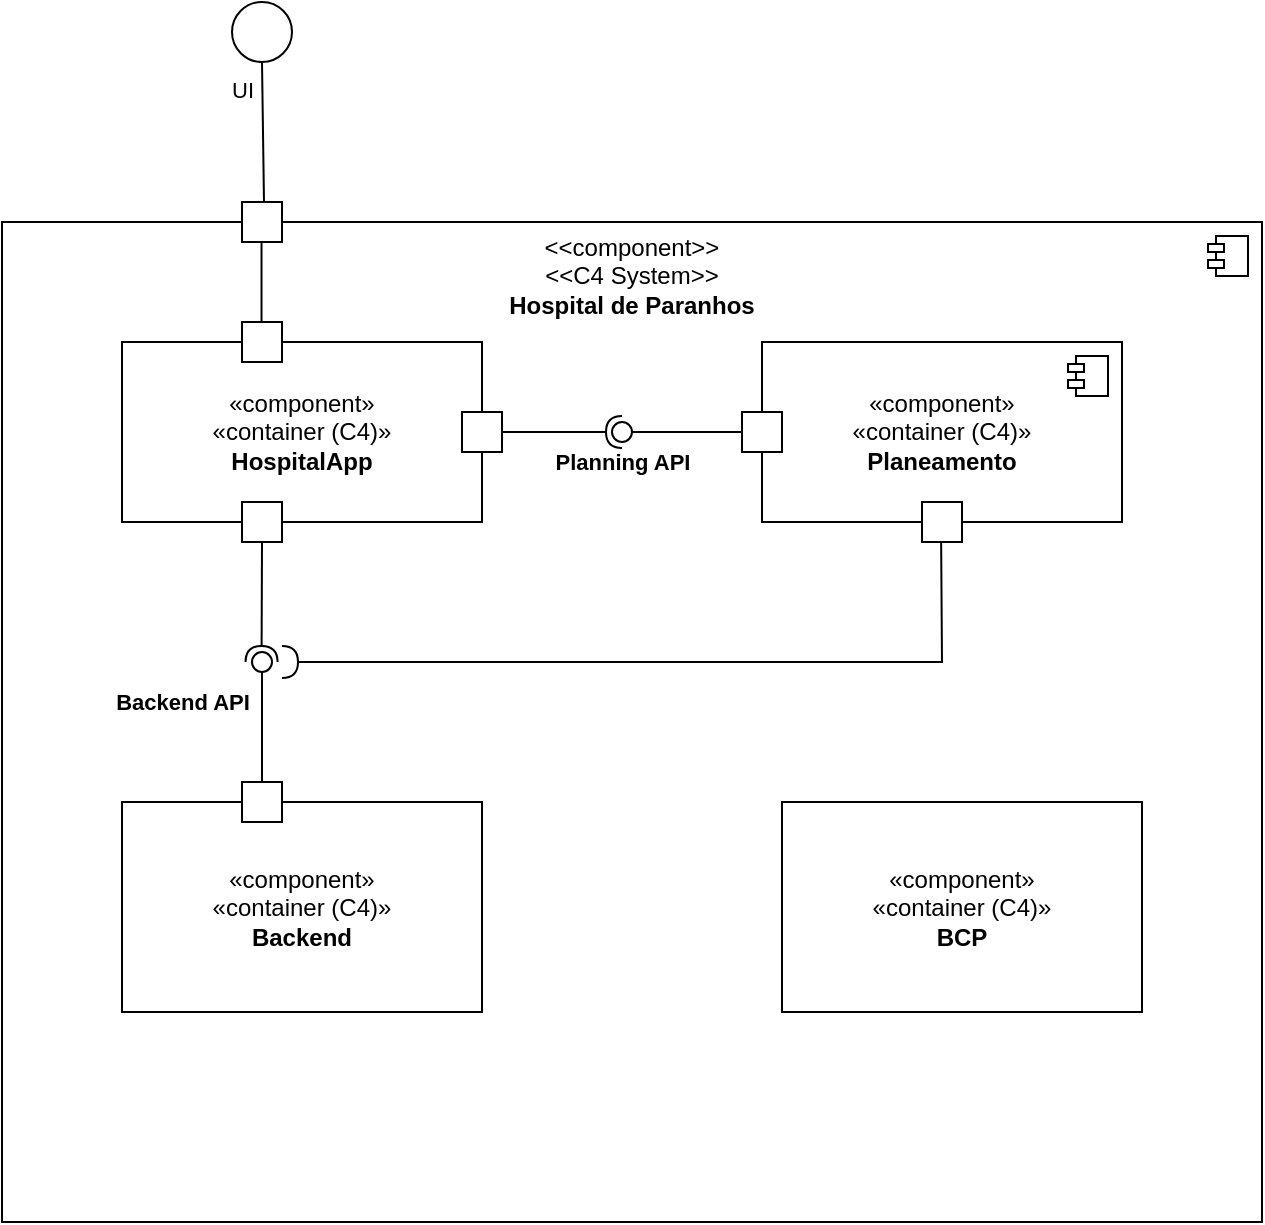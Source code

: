 <mxfile version="24.1.0" type="device">
  <diagram name="Página-1" id="HnM5bIwWVijFqjH4xQIT">
    <mxGraphModel dx="744" dy="887" grid="1" gridSize="10" guides="1" tooltips="1" connect="1" arrows="1" fold="1" page="1" pageScale="1" pageWidth="827" pageHeight="1169" math="0" shadow="0">
      <root>
        <mxCell id="0" />
        <mxCell id="1" parent="0" />
        <mxCell id="-QEYVNw1Sq_qMehAPY2h-3" value="&amp;lt;&amp;lt;component&amp;gt;&amp;gt;&lt;div&gt;&amp;lt;&amp;lt;C4 System&amp;gt;&amp;gt;&lt;br&gt;&lt;b&gt;Hospital de Paranhos&lt;/b&gt;&lt;/div&gt;&lt;div&gt;&lt;b&gt;&lt;br&gt;&lt;/b&gt;&lt;/div&gt;&lt;div&gt;&lt;b&gt;&lt;br&gt;&lt;/b&gt;&lt;/div&gt;&lt;div&gt;&lt;b&gt;&lt;br&gt;&lt;/b&gt;&lt;/div&gt;&lt;div&gt;&lt;b&gt;&lt;br&gt;&lt;/b&gt;&lt;/div&gt;&lt;div&gt;&lt;b&gt;&lt;br&gt;&lt;/b&gt;&lt;/div&gt;&lt;div&gt;&lt;b&gt;&lt;br&gt;&lt;/b&gt;&lt;/div&gt;&lt;div&gt;&lt;b&gt;&lt;br&gt;&lt;/b&gt;&lt;/div&gt;&lt;div&gt;&lt;b&gt;&lt;br&gt;&lt;/b&gt;&lt;/div&gt;&lt;div&gt;&lt;b&gt;&lt;br&gt;&lt;/b&gt;&lt;/div&gt;&lt;div&gt;&lt;b&gt;&lt;br&gt;&lt;/b&gt;&lt;/div&gt;&lt;div&gt;&lt;b&gt;&lt;br&gt;&lt;/b&gt;&lt;/div&gt;&lt;div&gt;&lt;b&gt;&lt;br&gt;&lt;/b&gt;&lt;/div&gt;&lt;div&gt;&lt;b&gt;&lt;br&gt;&lt;/b&gt;&lt;/div&gt;&lt;div&gt;&lt;b&gt;&lt;br&gt;&lt;/b&gt;&lt;/div&gt;&lt;div&gt;&lt;b&gt;&lt;br&gt;&lt;/b&gt;&lt;/div&gt;&lt;div&gt;&lt;b&gt;&lt;br&gt;&lt;/b&gt;&lt;/div&gt;&lt;div&gt;&lt;b&gt;&lt;br&gt;&lt;/b&gt;&lt;/div&gt;&lt;div&gt;&lt;b&gt;&lt;br&gt;&lt;/b&gt;&lt;/div&gt;&lt;div&gt;&lt;b&gt;&lt;br&gt;&lt;/b&gt;&lt;/div&gt;&lt;div&gt;&lt;b&gt;&lt;br&gt;&lt;/b&gt;&lt;/div&gt;&lt;div&gt;&lt;b&gt;&lt;br&gt;&lt;/b&gt;&lt;/div&gt;&lt;div&gt;&lt;b&gt;&lt;br&gt;&lt;/b&gt;&lt;/div&gt;&lt;div&gt;&lt;b&gt;&lt;br&gt;&lt;/b&gt;&lt;/div&gt;&lt;div&gt;&lt;b&gt;&lt;br&gt;&lt;/b&gt;&lt;/div&gt;&lt;div&gt;&lt;b&gt;&lt;br&gt;&lt;/b&gt;&lt;/div&gt;&lt;div&gt;&lt;b&gt;&lt;br&gt;&lt;/b&gt;&lt;/div&gt;&lt;div&gt;&lt;b&gt;&lt;br&gt;&lt;/b&gt;&lt;/div&gt;&lt;div&gt;&lt;b&gt;&lt;br&gt;&lt;/b&gt;&lt;/div&gt;&lt;div&gt;&lt;b&gt;&lt;br&gt;&lt;/b&gt;&lt;/div&gt;&lt;div&gt;&lt;b&gt;&lt;br&gt;&lt;/b&gt;&lt;/div&gt;&lt;div&gt;&lt;br&gt;&lt;/div&gt;" style="html=1;dropTarget=0;whiteSpace=wrap;" vertex="1" parent="1">
          <mxGeometry x="220" y="280" width="630" height="500" as="geometry" />
        </mxCell>
        <mxCell id="-QEYVNw1Sq_qMehAPY2h-4" value="" style="shape=module;jettyWidth=8;jettyHeight=4;" vertex="1" parent="-QEYVNw1Sq_qMehAPY2h-3">
          <mxGeometry x="1" width="20" height="20" relative="1" as="geometry">
            <mxPoint x="-27" y="7" as="offset" />
          </mxGeometry>
        </mxCell>
        <mxCell id="-QEYVNw1Sq_qMehAPY2h-5" value="" style="verticalLabelPosition=bottom;verticalAlign=top;html=1;shape=mxgraph.basic.rect;fillColor2=none;strokeWidth=1;size=20;indent=5;" vertex="1" parent="1">
          <mxGeometry x="340" y="270" width="20" height="20" as="geometry" />
        </mxCell>
        <mxCell id="-QEYVNw1Sq_qMehAPY2h-6" value="" style="endArrow=none;html=1;rounded=0;exitX=0.488;exitY=0.015;exitDx=0;exitDy=0;exitPerimeter=0;entryX=0.488;entryY=1.026;entryDx=0;entryDy=0;entryPerimeter=0;" edge="1" parent="1" source="-QEYVNw1Sq_qMehAPY2h-27" target="-QEYVNw1Sq_qMehAPY2h-5">
          <mxGeometry width="50" height="50" relative="1" as="geometry">
            <mxPoint x="410" y="370" as="sourcePoint" />
            <mxPoint x="460" y="320" as="targetPoint" />
          </mxGeometry>
        </mxCell>
        <mxCell id="-QEYVNw1Sq_qMehAPY2h-7" value="" style="ellipse;whiteSpace=wrap;html=1;align=center;aspect=fixed;fillColor=none;strokeColor=none;resizable=0;perimeter=centerPerimeter;rotatable=0;allowArrows=0;points=[];outlineConnect=1;" vertex="1" parent="1">
          <mxGeometry x="370" y="390" width="10" height="10" as="geometry" />
        </mxCell>
        <mxCell id="-QEYVNw1Sq_qMehAPY2h-8" value="" style="ellipse;whiteSpace=wrap;html=1;aspect=fixed;" vertex="1" parent="1">
          <mxGeometry x="335" y="170" width="30" height="30" as="geometry" />
        </mxCell>
        <mxCell id="-QEYVNw1Sq_qMehAPY2h-9" value="" style="endArrow=none;html=1;rounded=0;entryX=0.5;entryY=1;entryDx=0;entryDy=0;exitX=0.55;exitY=0.011;exitDx=0;exitDy=0;exitPerimeter=0;" edge="1" parent="1" source="-QEYVNw1Sq_qMehAPY2h-5" target="-QEYVNw1Sq_qMehAPY2h-8">
          <mxGeometry width="50" height="50" relative="1" as="geometry">
            <mxPoint x="320" y="280" as="sourcePoint" />
            <mxPoint x="370" y="230" as="targetPoint" />
          </mxGeometry>
        </mxCell>
        <mxCell id="-QEYVNw1Sq_qMehAPY2h-10" value="UI" style="edgeLabel;html=1;align=center;verticalAlign=middle;resizable=0;points=[];" vertex="1" connectable="0" parent="-QEYVNw1Sq_qMehAPY2h-9">
          <mxGeometry x="0.73" y="1" relative="1" as="geometry">
            <mxPoint x="-9" y="4" as="offset" />
          </mxGeometry>
        </mxCell>
        <mxCell id="-QEYVNw1Sq_qMehAPY2h-11" value="«component»&lt;div&gt;«container (C4)»&lt;br&gt;&lt;b&gt;Planeamento&lt;/b&gt;&lt;/div&gt;" style="html=1;dropTarget=0;whiteSpace=wrap;" vertex="1" parent="1">
          <mxGeometry x="600" y="340" width="180" height="90" as="geometry" />
        </mxCell>
        <mxCell id="-QEYVNw1Sq_qMehAPY2h-12" value="" style="shape=module;jettyWidth=8;jettyHeight=4;" vertex="1" parent="-QEYVNw1Sq_qMehAPY2h-11">
          <mxGeometry x="1" width="20" height="20" relative="1" as="geometry">
            <mxPoint x="-27" y="7" as="offset" />
          </mxGeometry>
        </mxCell>
        <mxCell id="-QEYVNw1Sq_qMehAPY2h-13" value="«component»&lt;div&gt;«container (C4)»&lt;br&gt;&lt;b&gt;HospitalApp&lt;/b&gt;&lt;/div&gt;" style="html=1;dropTarget=0;whiteSpace=wrap;" vertex="1" parent="1">
          <mxGeometry x="280" y="340" width="180" height="90" as="geometry" />
        </mxCell>
        <mxCell id="-QEYVNw1Sq_qMehAPY2h-27" value="" style="verticalLabelPosition=bottom;verticalAlign=top;html=1;shape=mxgraph.basic.rect;fillColor2=none;strokeWidth=1;size=20;indent=5;" vertex="1" parent="1">
          <mxGeometry x="340" y="330" width="20" height="20" as="geometry" />
        </mxCell>
        <mxCell id="-QEYVNw1Sq_qMehAPY2h-28" value="«component»&lt;br&gt;«container (C4)»&lt;div&gt;&lt;b&gt;Backend&lt;/b&gt;&lt;/div&gt;" style="rounded=0;whiteSpace=wrap;html=1;" vertex="1" parent="1">
          <mxGeometry x="280" y="570" width="180" height="105" as="geometry" />
        </mxCell>
        <mxCell id="-QEYVNw1Sq_qMehAPY2h-38" value="«component»&lt;br&gt;«container (C4)»&lt;div&gt;&lt;b&gt;BCP&lt;/b&gt;&lt;/div&gt;" style="rounded=0;whiteSpace=wrap;html=1;" vertex="1" parent="1">
          <mxGeometry x="610" y="570" width="180" height="105" as="geometry" />
        </mxCell>
        <mxCell id="-QEYVNw1Sq_qMehAPY2h-43" value="" style="rounded=0;orthogonalLoop=1;jettySize=auto;html=1;endArrow=halfCircle;endFill=0;endSize=6;strokeWidth=1;sketch=0;exitX=0.5;exitY=1;exitDx=0;exitDy=0;entryX=0.206;entryY=0.44;entryDx=0;entryDy=0;entryPerimeter=0;" edge="1" target="-QEYVNw1Sq_qMehAPY2h-3" parent="1" source="-QEYVNw1Sq_qMehAPY2h-47">
          <mxGeometry relative="1" as="geometry">
            <mxPoint x="360.0" y="487.16" as="sourcePoint" />
            <mxPoint x="428.7" y="470" as="targetPoint" />
          </mxGeometry>
        </mxCell>
        <mxCell id="-QEYVNw1Sq_qMehAPY2h-44" value="" style="rounded=0;orthogonalLoop=1;jettySize=auto;html=1;endArrow=oval;endFill=0;sketch=0;sourcePerimeterSpacing=0;targetPerimeterSpacing=0;endSize=10;exitX=0.5;exitY=0;exitDx=0;exitDy=0;" edge="1" parent="1" source="-QEYVNw1Sq_qMehAPY2h-46">
          <mxGeometry relative="1" as="geometry">
            <mxPoint x="380.0" y="551.54" as="sourcePoint" />
            <mxPoint x="350" y="500" as="targetPoint" />
          </mxGeometry>
        </mxCell>
        <mxCell id="-QEYVNw1Sq_qMehAPY2h-56" value="&lt;b&gt;Backend API&lt;/b&gt;" style="edgeLabel;html=1;align=center;verticalAlign=middle;resizable=0;points=[];" vertex="1" connectable="0" parent="-QEYVNw1Sq_qMehAPY2h-44">
          <mxGeometry x="0.817" y="3" relative="1" as="geometry">
            <mxPoint x="-37" y="14" as="offset" />
          </mxGeometry>
        </mxCell>
        <mxCell id="-QEYVNw1Sq_qMehAPY2h-45" value="" style="ellipse;whiteSpace=wrap;html=1;align=center;aspect=fixed;fillColor=none;strokeColor=none;resizable=0;perimeter=centerPerimeter;rotatable=0;allowArrows=0;points=[];outlineConnect=1;" vertex="1" parent="1">
          <mxGeometry x="435" y="420" width="10" height="10" as="geometry" />
        </mxCell>
        <mxCell id="-QEYVNw1Sq_qMehAPY2h-46" value="" style="rounded=0;whiteSpace=wrap;html=1;" vertex="1" parent="1">
          <mxGeometry x="340" y="560" width="20" height="20" as="geometry" />
        </mxCell>
        <mxCell id="-QEYVNw1Sq_qMehAPY2h-47" value="" style="rounded=0;whiteSpace=wrap;html=1;" vertex="1" parent="1">
          <mxGeometry x="340" y="420" width="20" height="20" as="geometry" />
        </mxCell>
        <mxCell id="-QEYVNw1Sq_qMehAPY2h-48" value="" style="rounded=0;whiteSpace=wrap;html=1;" vertex="1" parent="1">
          <mxGeometry x="450" y="375" width="20" height="20" as="geometry" />
        </mxCell>
        <mxCell id="-QEYVNw1Sq_qMehAPY2h-49" value="" style="rounded=0;whiteSpace=wrap;html=1;" vertex="1" parent="1">
          <mxGeometry x="590" y="375" width="20" height="20" as="geometry" />
        </mxCell>
        <mxCell id="-QEYVNw1Sq_qMehAPY2h-52" value="" style="rounded=0;whiteSpace=wrap;html=1;" vertex="1" parent="1">
          <mxGeometry x="680" y="420" width="20" height="20" as="geometry" />
        </mxCell>
        <mxCell id="-QEYVNw1Sq_qMehAPY2h-55" value="" style="rounded=0;orthogonalLoop=1;jettySize=auto;html=1;endArrow=halfCircle;endFill=0;endSize=6;strokeWidth=1;sketch=0;exitX=0.5;exitY=1;exitDx=0;exitDy=0;" edge="1" parent="1">
          <mxGeometry relative="1" as="geometry">
            <mxPoint x="689.57" y="440" as="sourcePoint" />
            <mxPoint x="360" y="500" as="targetPoint" />
            <Array as="points">
              <mxPoint x="690" y="500" />
            </Array>
          </mxGeometry>
        </mxCell>
        <mxCell id="-QEYVNw1Sq_qMehAPY2h-57" value="" style="rounded=0;orthogonalLoop=1;jettySize=auto;html=1;endArrow=halfCircle;endFill=0;endSize=6;strokeWidth=1;sketch=0;exitX=1;exitY=0.5;exitDx=0;exitDy=0;" edge="1" parent="1" source="-QEYVNw1Sq_qMehAPY2h-48">
          <mxGeometry relative="1" as="geometry">
            <mxPoint x="470" y="380" as="sourcePoint" />
            <mxPoint x="530" y="385" as="targetPoint" />
          </mxGeometry>
        </mxCell>
        <mxCell id="-QEYVNw1Sq_qMehAPY2h-58" value="" style="rounded=0;orthogonalLoop=1;jettySize=auto;html=1;endArrow=oval;endFill=0;sketch=0;sourcePerimeterSpacing=0;targetPerimeterSpacing=0;endSize=10;exitX=0;exitY=0.5;exitDx=0;exitDy=0;" edge="1" parent="1" source="-QEYVNw1Sq_qMehAPY2h-49">
          <mxGeometry relative="1" as="geometry">
            <mxPoint x="510" y="460" as="sourcePoint" />
            <mxPoint x="530" y="385" as="targetPoint" />
          </mxGeometry>
        </mxCell>
        <mxCell id="-QEYVNw1Sq_qMehAPY2h-59" value="&lt;b&gt;Planning API&lt;/b&gt;" style="edgeLabel;html=1;align=center;verticalAlign=middle;resizable=0;points=[];" vertex="1" connectable="0" parent="-QEYVNw1Sq_qMehAPY2h-58">
          <mxGeometry x="0.817" y="3" relative="1" as="geometry">
            <mxPoint x="-6" y="12" as="offset" />
          </mxGeometry>
        </mxCell>
      </root>
    </mxGraphModel>
  </diagram>
</mxfile>
